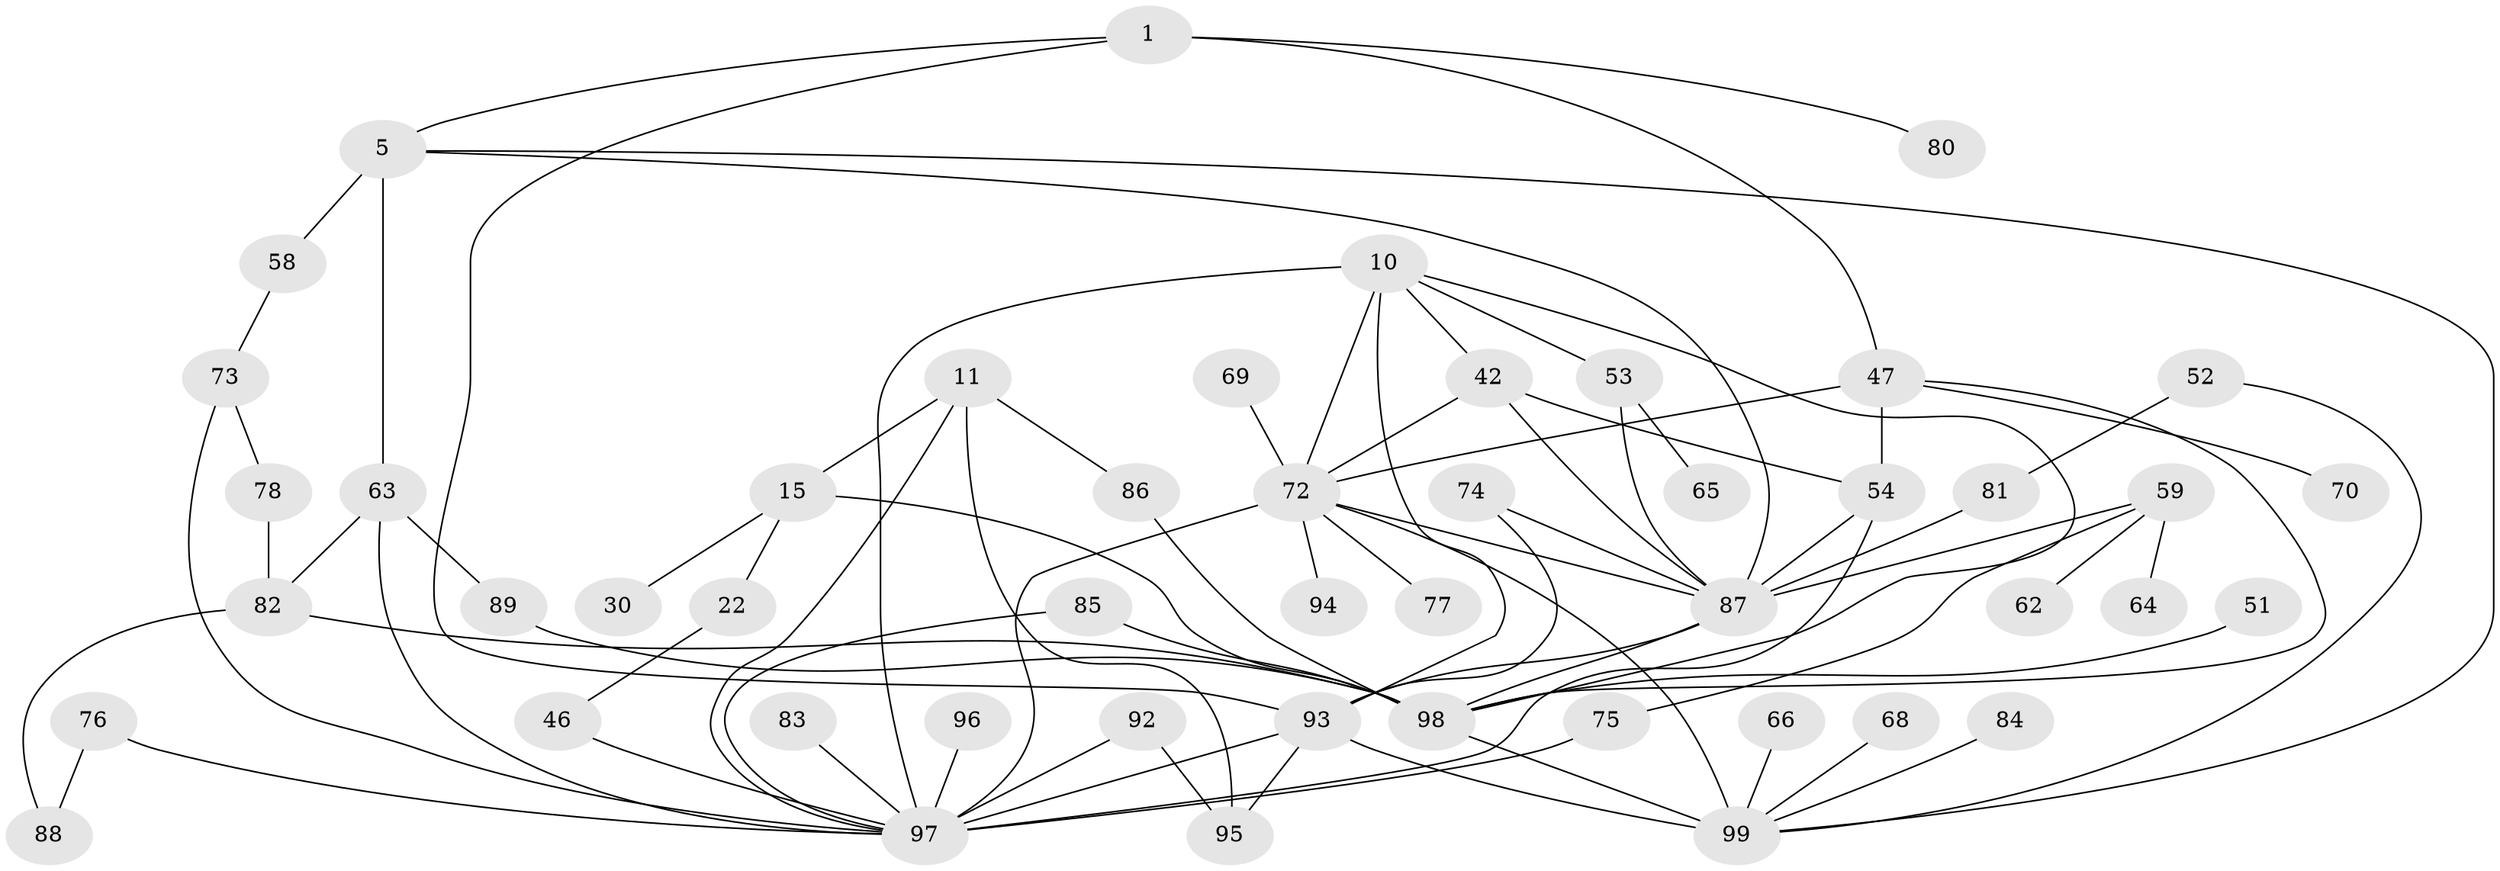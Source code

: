 // original degree distribution, {4: 0.15151515151515152, 8: 0.010101010101010102, 5: 0.09090909090909091, 3: 0.24242424242424243, 7: 0.030303030303030304, 2: 0.25252525252525254, 6: 0.020202020202020204, 1: 0.1919191919191919, 9: 0.010101010101010102}
// Generated by graph-tools (version 1.1) at 2025/41/03/09/25 04:41:45]
// undirected, 49 vertices, 79 edges
graph export_dot {
graph [start="1"]
  node [color=gray90,style=filled];
  1;
  5;
  10 [super="+6"];
  11;
  15 [super="+13"];
  22;
  30;
  42 [super="+27"];
  46;
  47 [super="+37"];
  51;
  52;
  53;
  54 [super="+20"];
  58;
  59;
  62;
  63 [super="+12"];
  64;
  65;
  66;
  68;
  69;
  70;
  72 [super="+67"];
  73 [super="+36"];
  74;
  75;
  76;
  77;
  78;
  80;
  81;
  82;
  83;
  84;
  85;
  86;
  87 [super="+55+45+60"];
  88;
  89;
  92;
  93 [super="+61+91"];
  94;
  95;
  96;
  97 [super="+24+34+44+56+71"];
  98 [super="+35+49+90"];
  99 [super="+48+79"];
  1 -- 5;
  1 -- 80;
  1 -- 47;
  1 -- 93;
  5 -- 58;
  5 -- 63 [weight=2];
  5 -- 87 [weight=2];
  5 -- 99;
  10 -- 42;
  10 -- 53;
  10 -- 72;
  10 -- 97 [weight=2];
  10 -- 93 [weight=3];
  10 -- 98;
  11 -- 86;
  11 -- 95;
  11 -- 15 [weight=2];
  11 -- 97;
  15 -- 30;
  15 -- 22;
  15 -- 98;
  22 -- 46;
  42 -- 54 [weight=2];
  42 -- 72 [weight=2];
  42 -- 87;
  46 -- 97;
  47 -- 54 [weight=2];
  47 -- 70;
  47 -- 72;
  47 -- 98;
  51 -- 98;
  52 -- 81;
  52 -- 99;
  53 -- 65;
  53 -- 87;
  54 -- 97;
  54 -- 87;
  58 -- 73;
  59 -- 62;
  59 -- 64;
  59 -- 75;
  59 -- 87 [weight=2];
  63 -- 89;
  63 -- 82;
  63 -- 97;
  66 -- 99;
  68 -- 99;
  69 -- 72;
  72 -- 97 [weight=2];
  72 -- 99 [weight=2];
  72 -- 77;
  72 -- 94;
  72 -- 87;
  73 -- 78;
  73 -- 97 [weight=2];
  74 -- 93;
  74 -- 87;
  75 -- 97;
  76 -- 88;
  76 -- 97;
  78 -- 82;
  81 -- 87;
  82 -- 88;
  82 -- 98;
  83 -- 97;
  84 -- 99;
  85 -- 97;
  85 -- 98;
  86 -- 98;
  87 -- 98 [weight=3];
  87 -- 93;
  89 -- 98;
  92 -- 95;
  92 -- 97;
  93 -- 99;
  93 -- 97 [weight=4];
  93 -- 95;
  96 -- 97;
  98 -- 99 [weight=2];
}
